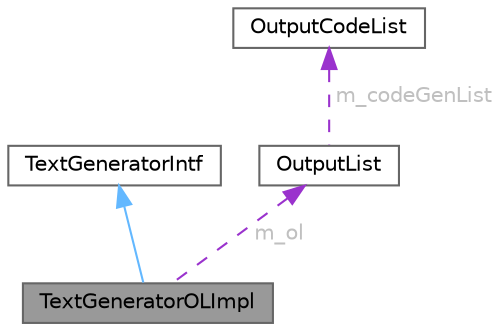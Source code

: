 digraph "TextGeneratorOLImpl"
{
 // INTERACTIVE_SVG=YES
 // LATEX_PDF_SIZE
  bgcolor="transparent";
  edge [fontname=Helvetica,fontsize=10,labelfontname=Helvetica,labelfontsize=10];
  node [fontname=Helvetica,fontsize=10,shape=box,height=0.2,width=0.4];
  Node1 [id="Node000001",label="TextGeneratorOLImpl",height=0.2,width=0.4,color="gray40", fillcolor="grey60", style="filled", fontcolor="black",tooltip="Implements TextGeneratorIntf for an OutputDocInterface stream."];
  Node2 -> Node1 [id="edge1_Node000001_Node000002",dir="back",color="steelblue1",style="solid",tooltip=" "];
  Node2 [id="Node000002",label="TextGeneratorIntf",height=0.2,width=0.4,color="gray40", fillcolor="white", style="filled",URL="$d0/dcf/class_text_generator_intf.html",tooltip="Abstract interface for a hyperlinked text fragment."];
  Node3 -> Node1 [id="edge2_Node000001_Node000003",dir="back",color="darkorchid3",style="dashed",tooltip=" ",label=" m_ol",fontcolor="grey" ];
  Node3 [id="Node000003",label="OutputList",height=0.2,width=0.4,color="gray40", fillcolor="white", style="filled",URL="$df/dc8/class_output_list.html",tooltip="Class representing a list of output generators that are written to in parallel."];
  Node4 -> Node3 [id="edge3_Node000003_Node000004",dir="back",color="darkorchid3",style="dashed",tooltip=" ",label=" m_codeGenList",fontcolor="grey" ];
  Node4 [id="Node000004",label="OutputCodeList",height=0.2,width=0.4,color="gray40", fillcolor="white", style="filled",URL="$db/d8e/class_output_code_list.html",tooltip="Class representing a list of different code generators."];
}
